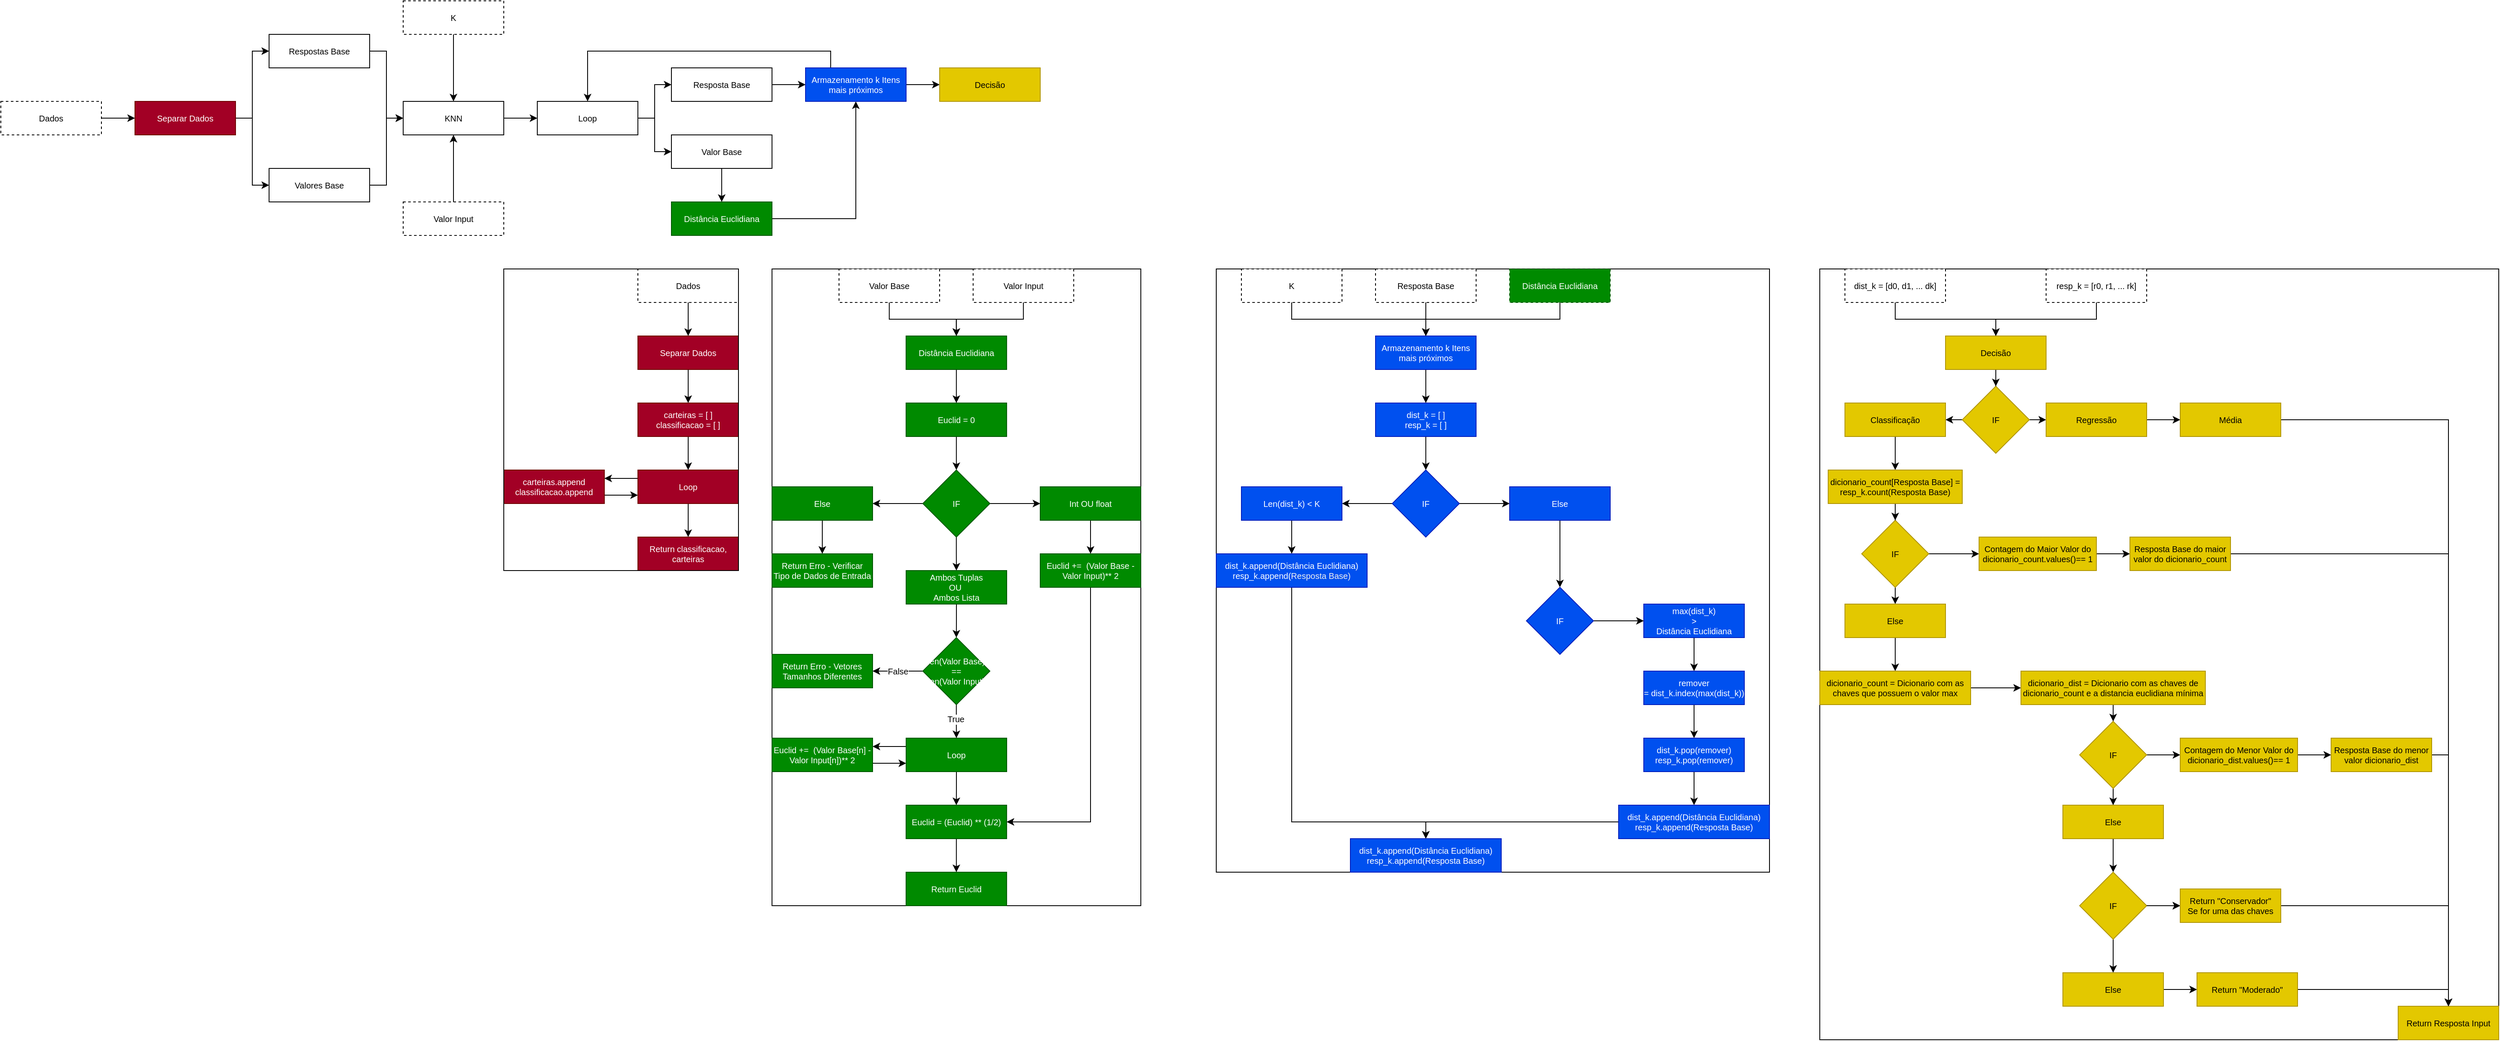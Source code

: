 <mxfile version="24.7.5">
  <diagram name="Page-1" id="i8BzlHpoZ2-foJX-aXdL">
    <mxGraphModel dx="2620" dy="822" grid="1" gridSize="10" guides="1" tooltips="1" connect="1" arrows="1" fold="1" page="0" pageScale="1" pageWidth="827" pageHeight="1169" math="0" shadow="0">
      <root>
        <mxCell id="0" />
        <mxCell id="1" parent="0" />
        <mxCell id="7dAdhb96pA3UiYwEp0ua-16" style="edgeStyle=orthogonalEdgeStyle;rounded=0;orthogonalLoop=1;jettySize=auto;html=1;entryX=0;entryY=0.5;entryDx=0;entryDy=0;" edge="1" parent="1" source="elUNNI1WJ_pL8HAKIhFg-1" target="elUNNI1WJ_pL8HAKIhFg-79">
          <mxGeometry relative="1" as="geometry" />
        </mxCell>
        <mxCell id="elUNNI1WJ_pL8HAKIhFg-1" value="KNN" style="rounded=0;whiteSpace=wrap;html=1;fontSize=10;" parent="1" vertex="1">
          <mxGeometry x="-440" y="200" width="120" height="40" as="geometry" />
        </mxCell>
        <mxCell id="7dAdhb96pA3UiYwEp0ua-15" style="edgeStyle=orthogonalEdgeStyle;rounded=0;orthogonalLoop=1;jettySize=auto;html=1;entryX=0.5;entryY=1;entryDx=0;entryDy=0;" edge="1" parent="1" source="elUNNI1WJ_pL8HAKIhFg-3" target="elUNNI1WJ_pL8HAKIhFg-1">
          <mxGeometry relative="1" as="geometry" />
        </mxCell>
        <mxCell id="elUNNI1WJ_pL8HAKIhFg-3" value="Valor Input" style="rounded=0;whiteSpace=wrap;html=1;fontSize=10;dashed=1;" parent="1" vertex="1">
          <mxGeometry x="-440" y="320" width="120" height="40" as="geometry" />
        </mxCell>
        <mxCell id="elUNNI1WJ_pL8HAKIhFg-152" style="edgeStyle=orthogonalEdgeStyle;rounded=0;orthogonalLoop=1;jettySize=auto;html=1;entryX=0.5;entryY=1;entryDx=0;entryDy=0;fontSize=10;" parent="1" source="elUNNI1WJ_pL8HAKIhFg-4" target="elUNNI1WJ_pL8HAKIhFg-11" edge="1">
          <mxGeometry relative="1" as="geometry" />
        </mxCell>
        <mxCell id="elUNNI1WJ_pL8HAKIhFg-4" value="Distância Euclidiana" style="rounded=0;whiteSpace=wrap;html=1;fillColor=#008a00;fontColor=#ffffff;strokeColor=#005700;fontSize=10;" parent="1" vertex="1">
          <mxGeometry x="-120" y="320" width="120" height="40" as="geometry" />
        </mxCell>
        <mxCell id="7dAdhb96pA3UiYwEp0ua-10" style="edgeStyle=orthogonalEdgeStyle;rounded=0;orthogonalLoop=1;jettySize=auto;html=1;entryX=0.5;entryY=0;entryDx=0;entryDy=0;" edge="1" parent="1" source="elUNNI1WJ_pL8HAKIhFg-10" target="elUNNI1WJ_pL8HAKIhFg-1">
          <mxGeometry relative="1" as="geometry" />
        </mxCell>
        <mxCell id="elUNNI1WJ_pL8HAKIhFg-10" value="K" style="rounded=0;whiteSpace=wrap;html=1;fontSize=10;dashed=1;" parent="1" vertex="1">
          <mxGeometry x="-440" y="80" width="120" height="40" as="geometry" />
        </mxCell>
        <mxCell id="elUNNI1WJ_pL8HAKIhFg-143" style="edgeStyle=orthogonalEdgeStyle;rounded=0;orthogonalLoop=1;jettySize=auto;html=1;entryX=0.5;entryY=0;entryDx=0;entryDy=0;exitX=0.25;exitY=0;exitDx=0;exitDy=0;fontSize=10;" parent="1" source="elUNNI1WJ_pL8HAKIhFg-11" target="elUNNI1WJ_pL8HAKIhFg-79" edge="1">
          <mxGeometry relative="1" as="geometry" />
        </mxCell>
        <mxCell id="vsp-eANniYka6KoPgSfS-57" style="edgeStyle=orthogonalEdgeStyle;rounded=0;orthogonalLoop=1;jettySize=auto;html=1;entryX=0;entryY=0.5;entryDx=0;entryDy=0;" parent="1" source="elUNNI1WJ_pL8HAKIhFg-11" target="vsp-eANniYka6KoPgSfS-58" edge="1">
          <mxGeometry relative="1" as="geometry">
            <mxPoint x="200" y="180" as="targetPoint" />
          </mxGeometry>
        </mxCell>
        <mxCell id="elUNNI1WJ_pL8HAKIhFg-11" value="Armazenamento k Itens mais próximos" style="rounded=0;whiteSpace=wrap;html=1;fillColor=#0050ef;fontColor=#ffffff;strokeColor=#001DBC;fontSize=10;" parent="1" vertex="1">
          <mxGeometry x="40" y="160" width="120" height="40" as="geometry" />
        </mxCell>
        <mxCell id="elUNNI1WJ_pL8HAKIhFg-148" style="edgeStyle=orthogonalEdgeStyle;rounded=0;orthogonalLoop=1;jettySize=auto;html=1;entryX=0;entryY=0.5;entryDx=0;entryDy=0;fontSize=10;" parent="1" source="elUNNI1WJ_pL8HAKIhFg-73" target="elUNNI1WJ_pL8HAKIhFg-11" edge="1">
          <mxGeometry relative="1" as="geometry" />
        </mxCell>
        <mxCell id="elUNNI1WJ_pL8HAKIhFg-73" value="Resposta Base" style="rounded=0;whiteSpace=wrap;html=1;fontSize=10;" parent="1" vertex="1">
          <mxGeometry x="-120" y="160" width="120" height="40" as="geometry" />
        </mxCell>
        <mxCell id="elUNNI1WJ_pL8HAKIhFg-147" style="edgeStyle=orthogonalEdgeStyle;rounded=0;orthogonalLoop=1;jettySize=auto;html=1;entryX=0;entryY=0.5;entryDx=0;entryDy=0;fontSize=10;" parent="1" source="elUNNI1WJ_pL8HAKIhFg-79" target="elUNNI1WJ_pL8HAKIhFg-73" edge="1">
          <mxGeometry relative="1" as="geometry" />
        </mxCell>
        <mxCell id="elUNNI1WJ_pL8HAKIhFg-156" style="edgeStyle=orthogonalEdgeStyle;rounded=0;orthogonalLoop=1;jettySize=auto;html=1;entryX=0;entryY=0.5;entryDx=0;entryDy=0;fontSize=10;" parent="1" source="elUNNI1WJ_pL8HAKIhFg-79" target="elUNNI1WJ_pL8HAKIhFg-149" edge="1">
          <mxGeometry relative="1" as="geometry" />
        </mxCell>
        <mxCell id="elUNNI1WJ_pL8HAKIhFg-79" value="Loop" style="rounded=0;whiteSpace=wrap;html=1;fontSize=10;" parent="1" vertex="1">
          <mxGeometry x="-280" y="200" width="120" height="40" as="geometry" />
        </mxCell>
        <mxCell id="elUNNI1WJ_pL8HAKIhFg-137" value="" style="group;fontSize=10;dashed=1;" parent="1" vertex="1" connectable="0">
          <mxGeometry y="400" width="440" height="760" as="geometry" />
        </mxCell>
        <mxCell id="elUNNI1WJ_pL8HAKIhFg-113" value="" style="rounded=0;whiteSpace=wrap;html=1;fillColor=none;fontSize=10;" parent="elUNNI1WJ_pL8HAKIhFg-137" vertex="1">
          <mxGeometry width="440" height="760" as="geometry" />
        </mxCell>
        <mxCell id="elUNNI1WJ_pL8HAKIhFg-94" style="edgeStyle=orthogonalEdgeStyle;rounded=0;orthogonalLoop=1;jettySize=auto;html=1;entryX=0.5;entryY=0;entryDx=0;entryDy=0;fontSize=10;" parent="elUNNI1WJ_pL8HAKIhFg-137" source="elUNNI1WJ_pL8HAKIhFg-87" target="elUNNI1WJ_pL8HAKIhFg-43" edge="1">
          <mxGeometry relative="1" as="geometry" />
        </mxCell>
        <mxCell id="elUNNI1WJ_pL8HAKIhFg-87" value="Euclid = 0" style="rounded=0;whiteSpace=wrap;html=1;fillColor=#008a00;fontColor=#ffffff;strokeColor=#005700;fontSize=10;container=0;" parent="elUNNI1WJ_pL8HAKIhFg-137" vertex="1">
          <mxGeometry x="159.94" y="160" width="120" height="40" as="geometry" />
        </mxCell>
        <mxCell id="elUNNI1WJ_pL8HAKIhFg-88" style="edgeStyle=orthogonalEdgeStyle;rounded=0;orthogonalLoop=1;jettySize=auto;html=1;entryX=0.5;entryY=0;entryDx=0;entryDy=0;fontSize=10;" parent="elUNNI1WJ_pL8HAKIhFg-137" source="elUNNI1WJ_pL8HAKIhFg-26" target="elUNNI1WJ_pL8HAKIhFg-87" edge="1">
          <mxGeometry relative="1" as="geometry" />
        </mxCell>
        <mxCell id="elUNNI1WJ_pL8HAKIhFg-26" value="Distância Euclidiana" style="rounded=0;whiteSpace=wrap;html=1;fillColor=#008a00;fontColor=#ffffff;strokeColor=#005700;container=0;fontSize=10;" parent="elUNNI1WJ_pL8HAKIhFg-137" vertex="1">
          <mxGeometry x="159.94" y="80" width="120" height="40" as="geometry" />
        </mxCell>
        <mxCell id="elUNNI1WJ_pL8HAKIhFg-91" style="edgeStyle=orthogonalEdgeStyle;rounded=0;orthogonalLoop=1;jettySize=auto;html=1;entryX=0.5;entryY=0;entryDx=0;entryDy=0;fontSize=10;" parent="elUNNI1WJ_pL8HAKIhFg-137" source="elUNNI1WJ_pL8HAKIhFg-28" target="elUNNI1WJ_pL8HAKIhFg-26" edge="1">
          <mxGeometry relative="1" as="geometry" />
        </mxCell>
        <mxCell id="elUNNI1WJ_pL8HAKIhFg-28" value="Valor Base" style="rounded=0;whiteSpace=wrap;html=1;container=0;fontSize=10;dashed=1;" parent="elUNNI1WJ_pL8HAKIhFg-137" vertex="1">
          <mxGeometry x="79.94" width="120" height="40" as="geometry" />
        </mxCell>
        <mxCell id="elUNNI1WJ_pL8HAKIhFg-92" style="edgeStyle=orthogonalEdgeStyle;rounded=0;orthogonalLoop=1;jettySize=auto;html=1;entryX=0.5;entryY=0;entryDx=0;entryDy=0;fontSize=10;" parent="elUNNI1WJ_pL8HAKIhFg-137" source="elUNNI1WJ_pL8HAKIhFg-30" target="elUNNI1WJ_pL8HAKIhFg-26" edge="1">
          <mxGeometry relative="1" as="geometry" />
        </mxCell>
        <mxCell id="elUNNI1WJ_pL8HAKIhFg-30" value="Valor Input" style="rounded=0;whiteSpace=wrap;html=1;container=0;fontSize=10;dashed=1;" parent="elUNNI1WJ_pL8HAKIhFg-137" vertex="1">
          <mxGeometry x="239.94" width="120" height="40" as="geometry" />
        </mxCell>
        <mxCell id="elUNNI1WJ_pL8HAKIhFg-105" style="edgeStyle=orthogonalEdgeStyle;rounded=0;orthogonalLoop=1;jettySize=auto;html=1;entryX=1;entryY=0.25;entryDx=0;entryDy=0;exitX=0;exitY=0.25;exitDx=0;exitDy=0;fontSize=10;" parent="elUNNI1WJ_pL8HAKIhFg-137" source="elUNNI1WJ_pL8HAKIhFg-33" target="elUNNI1WJ_pL8HAKIhFg-35" edge="1">
          <mxGeometry relative="1" as="geometry" />
        </mxCell>
        <mxCell id="elUNNI1WJ_pL8HAKIhFg-111" style="edgeStyle=orthogonalEdgeStyle;rounded=0;orthogonalLoop=1;jettySize=auto;html=1;fontSize=10;" parent="elUNNI1WJ_pL8HAKIhFg-137" source="elUNNI1WJ_pL8HAKIhFg-33" target="elUNNI1WJ_pL8HAKIhFg-37" edge="1">
          <mxGeometry relative="1" as="geometry" />
        </mxCell>
        <mxCell id="elUNNI1WJ_pL8HAKIhFg-33" value="Loop" style="rounded=0;whiteSpace=wrap;html=1;fillColor=#008a00;fontColor=#ffffff;strokeColor=#005700;container=0;fontSize=10;" parent="elUNNI1WJ_pL8HAKIhFg-137" vertex="1">
          <mxGeometry x="160" y="560" width="120" height="40" as="geometry" />
        </mxCell>
        <mxCell id="elUNNI1WJ_pL8HAKIhFg-106" style="edgeStyle=orthogonalEdgeStyle;rounded=0;orthogonalLoop=1;jettySize=auto;html=1;entryX=0;entryY=0.75;entryDx=0;entryDy=0;exitX=1;exitY=0.75;exitDx=0;exitDy=0;fontSize=10;" parent="elUNNI1WJ_pL8HAKIhFg-137" source="elUNNI1WJ_pL8HAKIhFg-35" target="elUNNI1WJ_pL8HAKIhFg-33" edge="1">
          <mxGeometry relative="1" as="geometry" />
        </mxCell>
        <mxCell id="elUNNI1WJ_pL8HAKIhFg-35" value="Euclid +=&amp;nbsp; (Valor Base[n] - Valor Input[n])** 2" style="rounded=0;whiteSpace=wrap;html=1;fillColor=#008a00;fontColor=#ffffff;strokeColor=#005700;fontSize=10;container=0;" parent="elUNNI1WJ_pL8HAKIhFg-137" vertex="1">
          <mxGeometry y="560" width="120" height="40" as="geometry" />
        </mxCell>
        <mxCell id="elUNNI1WJ_pL8HAKIhFg-112" style="edgeStyle=orthogonalEdgeStyle;rounded=0;orthogonalLoop=1;jettySize=auto;html=1;entryX=0.5;entryY=0;entryDx=0;entryDy=0;fontSize=10;" parent="elUNNI1WJ_pL8HAKIhFg-137" source="elUNNI1WJ_pL8HAKIhFg-37" target="elUNNI1WJ_pL8HAKIhFg-38" edge="1">
          <mxGeometry relative="1" as="geometry" />
        </mxCell>
        <mxCell id="elUNNI1WJ_pL8HAKIhFg-37" value="Euclid = (Euclid) ** (1/2)" style="rounded=0;whiteSpace=wrap;html=1;fillColor=#008a00;fontColor=#ffffff;strokeColor=#005700;fontSize=10;container=0;" parent="elUNNI1WJ_pL8HAKIhFg-137" vertex="1">
          <mxGeometry x="159.94" y="640" width="120" height="40" as="geometry" />
        </mxCell>
        <mxCell id="elUNNI1WJ_pL8HAKIhFg-38" value="Return Euclid" style="rounded=0;whiteSpace=wrap;html=1;fillColor=#008a00;fontColor=#ffffff;strokeColor=#005700;fontSize=10;container=0;" parent="elUNNI1WJ_pL8HAKIhFg-137" vertex="1">
          <mxGeometry x="159.94" y="720" width="120" height="40" as="geometry" />
        </mxCell>
        <mxCell id="elUNNI1WJ_pL8HAKIhFg-98" style="edgeStyle=orthogonalEdgeStyle;rounded=0;orthogonalLoop=1;jettySize=auto;html=1;entryX=0.5;entryY=0;entryDx=0;entryDy=0;fontSize=10;" parent="elUNNI1WJ_pL8HAKIhFg-137" source="elUNNI1WJ_pL8HAKIhFg-43" target="elUNNI1WJ_pL8HAKIhFg-45" edge="1">
          <mxGeometry relative="1" as="geometry" />
        </mxCell>
        <mxCell id="elUNNI1WJ_pL8HAKIhFg-135" style="edgeStyle=orthogonalEdgeStyle;rounded=0;orthogonalLoop=1;jettySize=auto;html=1;entryX=1;entryY=0.5;entryDx=0;entryDy=0;fontSize=10;" parent="elUNNI1WJ_pL8HAKIhFg-137" source="elUNNI1WJ_pL8HAKIhFg-43" target="elUNNI1WJ_pL8HAKIhFg-132" edge="1">
          <mxGeometry relative="1" as="geometry" />
        </mxCell>
        <mxCell id="elUNNI1WJ_pL8HAKIhFg-136" style="edgeStyle=orthogonalEdgeStyle;rounded=0;orthogonalLoop=1;jettySize=auto;html=1;entryX=0;entryY=0.5;entryDx=0;entryDy=0;fontSize=10;" parent="elUNNI1WJ_pL8HAKIhFg-137" source="elUNNI1WJ_pL8HAKIhFg-43" target="elUNNI1WJ_pL8HAKIhFg-54" edge="1">
          <mxGeometry relative="1" as="geometry" />
        </mxCell>
        <mxCell id="elUNNI1WJ_pL8HAKIhFg-43" value="IF" style="rhombus;whiteSpace=wrap;html=1;fillColor=#008a00;fontColor=#ffffff;strokeColor=#005700;container=0;fontSize=10;" parent="elUNNI1WJ_pL8HAKIhFg-137" vertex="1">
          <mxGeometry x="179.94" y="240" width="80" height="80" as="geometry" />
        </mxCell>
        <mxCell id="elUNNI1WJ_pL8HAKIhFg-107" style="edgeStyle=orthogonalEdgeStyle;rounded=0;orthogonalLoop=1;jettySize=auto;html=1;entryX=0.5;entryY=0;entryDx=0;entryDy=0;fontSize=10;" parent="elUNNI1WJ_pL8HAKIhFg-137" source="elUNNI1WJ_pL8HAKIhFg-45" target="elUNNI1WJ_pL8HAKIhFg-52" edge="1">
          <mxGeometry relative="1" as="geometry" />
        </mxCell>
        <mxCell id="elUNNI1WJ_pL8HAKIhFg-45" value="Ambos Tuplas&lt;div style=&quot;font-size: 10px;&quot;&gt;OU&amp;nbsp;&lt;/div&gt;&lt;div style=&quot;font-size: 10px;&quot;&gt;Ambos Lista&lt;/div&gt;" style="rounded=0;whiteSpace=wrap;html=1;fillColor=#008a00;fontColor=#ffffff;strokeColor=#005700;fontSize=10;container=0;" parent="elUNNI1WJ_pL8HAKIhFg-137" vertex="1">
          <mxGeometry x="160" y="360" width="120" height="40" as="geometry" />
        </mxCell>
        <mxCell id="elUNNI1WJ_pL8HAKIhFg-51" value="Return Erro - Vetores Tamanhos Diferentes" style="rounded=0;whiteSpace=wrap;html=1;fillColor=#008a00;fontColor=#ffffff;strokeColor=#005700;fontSize=10;container=0;" parent="elUNNI1WJ_pL8HAKIhFg-137" vertex="1">
          <mxGeometry y="460" width="120" height="40" as="geometry" />
        </mxCell>
        <mxCell id="elUNNI1WJ_pL8HAKIhFg-103" style="edgeStyle=orthogonalEdgeStyle;rounded=0;orthogonalLoop=1;jettySize=auto;html=1;entryX=1;entryY=0.5;entryDx=0;entryDy=0;fontSize=10;" parent="elUNNI1WJ_pL8HAKIhFg-137" source="elUNNI1WJ_pL8HAKIhFg-52" target="elUNNI1WJ_pL8HAKIhFg-51" edge="1">
          <mxGeometry relative="1" as="geometry" />
        </mxCell>
        <mxCell id="elUNNI1WJ_pL8HAKIhFg-104" value="False" style="edgeLabel;html=1;align=center;verticalAlign=middle;resizable=0;points=[];fontSize=10;" parent="elUNNI1WJ_pL8HAKIhFg-103" vertex="1" connectable="0">
          <mxGeometry x="-0.207" y="2" relative="1" as="geometry">
            <mxPoint x="-6" y="-2" as="offset" />
          </mxGeometry>
        </mxCell>
        <mxCell id="elUNNI1WJ_pL8HAKIhFg-108" style="edgeStyle=orthogonalEdgeStyle;rounded=0;orthogonalLoop=1;jettySize=auto;html=1;entryX=0.5;entryY=0;entryDx=0;entryDy=0;fontSize=10;" parent="elUNNI1WJ_pL8HAKIhFg-137" source="elUNNI1WJ_pL8HAKIhFg-52" target="elUNNI1WJ_pL8HAKIhFg-33" edge="1">
          <mxGeometry relative="1" as="geometry" />
        </mxCell>
        <mxCell id="elUNNI1WJ_pL8HAKIhFg-109" value="True" style="edgeLabel;html=1;align=center;verticalAlign=middle;resizable=0;points=[];fontSize=10;" parent="elUNNI1WJ_pL8HAKIhFg-108" vertex="1" connectable="0">
          <mxGeometry x="-0.159" y="-1" relative="1" as="geometry">
            <mxPoint as="offset" />
          </mxGeometry>
        </mxCell>
        <mxCell id="elUNNI1WJ_pL8HAKIhFg-52" value="&lt;span style=&quot;color: rgb(255, 255, 255); font-size: 10px;&quot;&gt;len(Valor Base)&lt;/span&gt;&lt;div style=&quot;font-size: 10px;&quot;&gt;&lt;span style=&quot;color: rgb(255, 255, 255); font-size: 10px;&quot;&gt;&amp;nbsp;==&amp;nbsp;&lt;/span&gt;&lt;/div&gt;&lt;div style=&quot;font-size: 10px;&quot;&gt;&lt;span style=&quot;color: rgb(255, 255, 255); font-size: 10px;&quot;&gt;len(Valor Input)&lt;/span&gt;&lt;/div&gt;" style="rhombus;whiteSpace=wrap;html=1;fillColor=#008a00;fontColor=#ffffff;strokeColor=#005700;container=0;fontSize=10;" parent="elUNNI1WJ_pL8HAKIhFg-137" vertex="1">
          <mxGeometry x="179.94" y="440" width="80" height="80" as="geometry" />
        </mxCell>
        <mxCell id="elUNNI1WJ_pL8HAKIhFg-100" style="edgeStyle=orthogonalEdgeStyle;rounded=0;orthogonalLoop=1;jettySize=auto;html=1;entryX=0.5;entryY=0;entryDx=0;entryDy=0;fontSize=10;" parent="elUNNI1WJ_pL8HAKIhFg-137" source="elUNNI1WJ_pL8HAKIhFg-54" target="elUNNI1WJ_pL8HAKIhFg-56" edge="1">
          <mxGeometry relative="1" as="geometry" />
        </mxCell>
        <mxCell id="elUNNI1WJ_pL8HAKIhFg-54" value="Int OU float" style="rounded=0;whiteSpace=wrap;html=1;fillColor=#008a00;fontColor=#ffffff;strokeColor=#005700;fontSize=10;container=0;" parent="elUNNI1WJ_pL8HAKIhFg-137" vertex="1">
          <mxGeometry x="320" y="260" width="120" height="40" as="geometry" />
        </mxCell>
        <mxCell id="elUNNI1WJ_pL8HAKIhFg-110" style="edgeStyle=orthogonalEdgeStyle;rounded=0;orthogonalLoop=1;jettySize=auto;html=1;entryX=1;entryY=0.5;entryDx=0;entryDy=0;exitX=0.5;exitY=1;exitDx=0;exitDy=0;fontSize=10;" parent="elUNNI1WJ_pL8HAKIhFg-137" source="elUNNI1WJ_pL8HAKIhFg-56" target="elUNNI1WJ_pL8HAKIhFg-37" edge="1">
          <mxGeometry relative="1" as="geometry" />
        </mxCell>
        <mxCell id="elUNNI1WJ_pL8HAKIhFg-56" value="Euclid +=&amp;nbsp; (Valor Base - Valor Input)** 2" style="rounded=0;whiteSpace=wrap;html=1;fillColor=#008a00;fontColor=#ffffff;strokeColor=#005700;fontSize=10;container=0;" parent="elUNNI1WJ_pL8HAKIhFg-137" vertex="1">
          <mxGeometry x="320" y="340" width="120" height="40" as="geometry" />
        </mxCell>
        <mxCell id="elUNNI1WJ_pL8HAKIhFg-65" value="Return Erro - Verificar Tipo de Dados de Entrada" style="rounded=0;whiteSpace=wrap;html=1;fillColor=#008a00;fontColor=#ffffff;strokeColor=#005700;fontSize=10;container=0;" parent="elUNNI1WJ_pL8HAKIhFg-137" vertex="1">
          <mxGeometry y="340" width="120" height="40" as="geometry" />
        </mxCell>
        <mxCell id="elUNNI1WJ_pL8HAKIhFg-133" style="edgeStyle=orthogonalEdgeStyle;rounded=0;orthogonalLoop=1;jettySize=auto;html=1;entryX=0.5;entryY=0;entryDx=0;entryDy=0;fontSize=10;" parent="elUNNI1WJ_pL8HAKIhFg-137" source="elUNNI1WJ_pL8HAKIhFg-132" target="elUNNI1WJ_pL8HAKIhFg-65" edge="1">
          <mxGeometry relative="1" as="geometry" />
        </mxCell>
        <mxCell id="elUNNI1WJ_pL8HAKIhFg-132" value="Else" style="rounded=0;whiteSpace=wrap;html=1;fillColor=#008a00;fontColor=#ffffff;strokeColor=#005700;fontSize=10;container=0;" parent="elUNNI1WJ_pL8HAKIhFg-137" vertex="1">
          <mxGeometry y="260" width="120" height="40" as="geometry" />
        </mxCell>
        <mxCell id="elUNNI1WJ_pL8HAKIhFg-155" style="edgeStyle=orthogonalEdgeStyle;rounded=0;orthogonalLoop=1;jettySize=auto;html=1;entryX=0.5;entryY=0;entryDx=0;entryDy=0;fontSize=10;" parent="1" source="elUNNI1WJ_pL8HAKIhFg-149" target="elUNNI1WJ_pL8HAKIhFg-4" edge="1">
          <mxGeometry relative="1" as="geometry" />
        </mxCell>
        <mxCell id="elUNNI1WJ_pL8HAKIhFg-149" value="Valor Base" style="rounded=0;whiteSpace=wrap;html=1;fontSize=10;" parent="1" vertex="1">
          <mxGeometry x="-120" y="240" width="120" height="40" as="geometry" />
        </mxCell>
        <mxCell id="tCzeY-iSpU5RaPqd4LYW-34" value="" style="group" parent="1" vertex="1" connectable="0">
          <mxGeometry x="-320" y="400" width="280" height="360" as="geometry" />
        </mxCell>
        <mxCell id="tCzeY-iSpU5RaPqd4LYW-25" style="edgeStyle=orthogonalEdgeStyle;rounded=0;orthogonalLoop=1;jettySize=auto;html=1;entryX=0.5;entryY=0;entryDx=0;entryDy=0;exitX=0.5;exitY=1;exitDx=0;exitDy=0;" parent="tCzeY-iSpU5RaPqd4LYW-34" source="tCzeY-iSpU5RaPqd4LYW-20" target="tCzeY-iSpU5RaPqd4LYW-24" edge="1">
          <mxGeometry relative="1" as="geometry" />
        </mxCell>
        <mxCell id="tCzeY-iSpU5RaPqd4LYW-20" value="Separar Dados" style="rounded=0;whiteSpace=wrap;html=1;fontSize=10;fillColor=#a20025;fontColor=#ffffff;strokeColor=#6F0000;" parent="tCzeY-iSpU5RaPqd4LYW-34" vertex="1">
          <mxGeometry x="160" y="80" width="120" height="40" as="geometry" />
        </mxCell>
        <mxCell id="tCzeY-iSpU5RaPqd4LYW-22" style="edgeStyle=orthogonalEdgeStyle;rounded=0;orthogonalLoop=1;jettySize=auto;html=1;entryX=0.5;entryY=0;entryDx=0;entryDy=0;exitX=0.5;exitY=1;exitDx=0;exitDy=0;" parent="tCzeY-iSpU5RaPqd4LYW-34" source="tCzeY-iSpU5RaPqd4LYW-21" target="tCzeY-iSpU5RaPqd4LYW-20" edge="1">
          <mxGeometry relative="1" as="geometry" />
        </mxCell>
        <mxCell id="tCzeY-iSpU5RaPqd4LYW-21" value="Dados" style="rounded=0;whiteSpace=wrap;html=1;fontSize=10;dashed=1;" parent="tCzeY-iSpU5RaPqd4LYW-34" vertex="1">
          <mxGeometry x="160" width="120" height="40" as="geometry" />
        </mxCell>
        <mxCell id="tCzeY-iSpU5RaPqd4LYW-29" style="edgeStyle=orthogonalEdgeStyle;rounded=0;orthogonalLoop=1;jettySize=auto;html=1;entryX=0.5;entryY=0;entryDx=0;entryDy=0;exitX=0.5;exitY=1;exitDx=0;exitDy=0;" parent="tCzeY-iSpU5RaPqd4LYW-34" source="tCzeY-iSpU5RaPqd4LYW-24" target="tCzeY-iSpU5RaPqd4LYW-26" edge="1">
          <mxGeometry relative="1" as="geometry" />
        </mxCell>
        <mxCell id="tCzeY-iSpU5RaPqd4LYW-24" value="carteiras = [ ]&lt;div&gt;classificacao = [ ]&lt;/div&gt;" style="rounded=0;whiteSpace=wrap;html=1;fontSize=10;fillColor=#a20025;fontColor=#ffffff;strokeColor=#6F0000;" parent="tCzeY-iSpU5RaPqd4LYW-34" vertex="1">
          <mxGeometry x="160" y="160" width="120" height="40" as="geometry" />
        </mxCell>
        <mxCell id="tCzeY-iSpU5RaPqd4LYW-28" style="edgeStyle=orthogonalEdgeStyle;rounded=0;orthogonalLoop=1;jettySize=auto;html=1;entryX=1;entryY=0.25;entryDx=0;entryDy=0;exitX=0;exitY=0.25;exitDx=0;exitDy=0;" parent="tCzeY-iSpU5RaPqd4LYW-34" source="tCzeY-iSpU5RaPqd4LYW-26" target="tCzeY-iSpU5RaPqd4LYW-27" edge="1">
          <mxGeometry relative="1" as="geometry" />
        </mxCell>
        <mxCell id="tCzeY-iSpU5RaPqd4LYW-31" style="edgeStyle=orthogonalEdgeStyle;rounded=0;orthogonalLoop=1;jettySize=auto;html=1;entryX=0.5;entryY=0;entryDx=0;entryDy=0;exitX=0.5;exitY=1;exitDx=0;exitDy=0;" parent="tCzeY-iSpU5RaPqd4LYW-34" source="tCzeY-iSpU5RaPqd4LYW-26" target="tCzeY-iSpU5RaPqd4LYW-32" edge="1">
          <mxGeometry relative="1" as="geometry">
            <mxPoint x="220" y="320" as="targetPoint" />
          </mxGeometry>
        </mxCell>
        <mxCell id="tCzeY-iSpU5RaPqd4LYW-26" value="Loop" style="rounded=0;whiteSpace=wrap;html=1;fontSize=10;fillColor=#a20025;fontColor=#ffffff;strokeColor=#6F0000;" parent="tCzeY-iSpU5RaPqd4LYW-34" vertex="1">
          <mxGeometry x="160" y="240" width="120" height="40" as="geometry" />
        </mxCell>
        <mxCell id="tCzeY-iSpU5RaPqd4LYW-30" style="edgeStyle=orthogonalEdgeStyle;rounded=0;orthogonalLoop=1;jettySize=auto;html=1;entryX=0;entryY=0.75;entryDx=0;entryDy=0;exitX=1;exitY=0.75;exitDx=0;exitDy=0;" parent="tCzeY-iSpU5RaPqd4LYW-34" source="tCzeY-iSpU5RaPqd4LYW-27" target="tCzeY-iSpU5RaPqd4LYW-26" edge="1">
          <mxGeometry relative="1" as="geometry" />
        </mxCell>
        <mxCell id="tCzeY-iSpU5RaPqd4LYW-27" value="carteiras.append&lt;div&gt;classificacao.append&lt;/div&gt;" style="rounded=0;whiteSpace=wrap;html=1;fontSize=10;fillColor=#a20025;fontColor=#ffffff;strokeColor=#6F0000;" parent="tCzeY-iSpU5RaPqd4LYW-34" vertex="1">
          <mxGeometry y="240" width="120" height="40" as="geometry" />
        </mxCell>
        <mxCell id="tCzeY-iSpU5RaPqd4LYW-32" value="Return classificacao, carteiras" style="rounded=0;whiteSpace=wrap;html=1;fontSize=10;fillColor=#a20025;fontColor=#ffffff;strokeColor=#6F0000;" parent="tCzeY-iSpU5RaPqd4LYW-34" vertex="1">
          <mxGeometry x="160" y="320" width="120" height="40" as="geometry" />
        </mxCell>
        <mxCell id="tCzeY-iSpU5RaPqd4LYW-33" value="" style="rounded=0;whiteSpace=wrap;html=1;fillColor=none;" parent="tCzeY-iSpU5RaPqd4LYW-34" vertex="1">
          <mxGeometry width="280" height="360" as="geometry" />
        </mxCell>
        <mxCell id="vsp-eANniYka6KoPgSfS-58" value="Decisão" style="rounded=0;whiteSpace=wrap;html=1;fillColor=#e3c800;fontColor=#000000;strokeColor=#B09500;fontSize=10;" parent="1" vertex="1">
          <mxGeometry x="200" y="160" width="120" height="40" as="geometry" />
        </mxCell>
        <mxCell id="t7N191M4CU5eGEG5e4i2-1" value="" style="group" parent="1" vertex="1" connectable="0">
          <mxGeometry x="1250" y="400" width="810" height="920" as="geometry" />
        </mxCell>
        <mxCell id="vsp-eANniYka6KoPgSfS-95" value="" style="rounded=0;whiteSpace=wrap;html=1;fillColor=none;" parent="t7N191M4CU5eGEG5e4i2-1" vertex="1">
          <mxGeometry width="810" height="920" as="geometry" />
        </mxCell>
        <mxCell id="elUNNI1WJ_pL8HAKIhFg-127" style="edgeStyle=orthogonalEdgeStyle;rounded=0;orthogonalLoop=1;jettySize=auto;html=1;entryX=0;entryY=0.5;entryDx=0;entryDy=0;fontSize=10;exitX=1;exitY=0.5;exitDx=0;exitDy=0;" parent="t7N191M4CU5eGEG5e4i2-1" source="elUNNI1WJ_pL8HAKIhFg-7" target="elUNNI1WJ_pL8HAKIhFg-126" edge="1">
          <mxGeometry relative="1" as="geometry" />
        </mxCell>
        <mxCell id="elUNNI1WJ_pL8HAKIhFg-130" style="edgeStyle=orthogonalEdgeStyle;rounded=0;orthogonalLoop=1;jettySize=auto;html=1;entryX=1;entryY=0.5;entryDx=0;entryDy=0;fontSize=10;exitX=0;exitY=0.5;exitDx=0;exitDy=0;" parent="t7N191M4CU5eGEG5e4i2-1" source="elUNNI1WJ_pL8HAKIhFg-7" target="elUNNI1WJ_pL8HAKIhFg-128" edge="1">
          <mxGeometry relative="1" as="geometry" />
        </mxCell>
        <mxCell id="elUNNI1WJ_pL8HAKIhFg-7" value="IF" style="rhombus;whiteSpace=wrap;html=1;fontSize=10;fillColor=#e3c800;fontColor=#000000;strokeColor=#B09500;" parent="t7N191M4CU5eGEG5e4i2-1" vertex="1">
          <mxGeometry x="170" y="140" width="80" height="80" as="geometry" />
        </mxCell>
        <mxCell id="vsp-eANniYka6KoPgSfS-87" style="edgeStyle=orthogonalEdgeStyle;rounded=0;orthogonalLoop=1;jettySize=auto;html=1;entryX=0.5;entryY=0;entryDx=0;entryDy=0;exitX=1;exitY=0.5;exitDx=0;exitDy=0;" parent="t7N191M4CU5eGEG5e4i2-1" source="elUNNI1WJ_pL8HAKIhFg-9" target="elUNNI1WJ_pL8HAKIhFg-76" edge="1">
          <mxGeometry relative="1" as="geometry">
            <mxPoint x="560" y="180" as="sourcePoint" />
            <mxPoint x="780" y="340" as="targetPoint" />
            <Array as="points">
              <mxPoint x="750" y="180" />
            </Array>
          </mxGeometry>
        </mxCell>
        <mxCell id="elUNNI1WJ_pL8HAKIhFg-9" value="Média" style="rounded=0;whiteSpace=wrap;html=1;fontSize=10;fillColor=#e3c800;fontColor=#000000;strokeColor=#B09500;" parent="t7N191M4CU5eGEG5e4i2-1" vertex="1">
          <mxGeometry x="430" y="160" width="120" height="40" as="geometry" />
        </mxCell>
        <mxCell id="elUNNI1WJ_pL8HAKIhFg-76" value="Return&amp;nbsp;Resposta Input" style="rounded=0;whiteSpace=wrap;html=1;fontSize=10;fillColor=#e3c800;fontColor=#000000;strokeColor=#B09500;" parent="t7N191M4CU5eGEG5e4i2-1" vertex="1">
          <mxGeometry x="690" y="880" width="120" height="40" as="geometry" />
        </mxCell>
        <mxCell id="elUNNI1WJ_pL8HAKIhFg-129" style="edgeStyle=orthogonalEdgeStyle;rounded=0;orthogonalLoop=1;jettySize=auto;html=1;entryX=0;entryY=0.5;entryDx=0;entryDy=0;fontSize=10;" parent="t7N191M4CU5eGEG5e4i2-1" source="elUNNI1WJ_pL8HAKIhFg-126" target="elUNNI1WJ_pL8HAKIhFg-9" edge="1">
          <mxGeometry relative="1" as="geometry" />
        </mxCell>
        <mxCell id="elUNNI1WJ_pL8HAKIhFg-126" value="Regressão" style="rounded=0;whiteSpace=wrap;html=1;fontSize=10;fillColor=#e3c800;fontColor=#000000;strokeColor=#B09500;" parent="t7N191M4CU5eGEG5e4i2-1" vertex="1">
          <mxGeometry x="270" y="160" width="120" height="40" as="geometry" />
        </mxCell>
        <mxCell id="vsp-eANniYka6KoPgSfS-30" style="edgeStyle=orthogonalEdgeStyle;rounded=0;orthogonalLoop=1;jettySize=auto;html=1;entryX=0.5;entryY=0;entryDx=0;entryDy=0;exitX=0.5;exitY=1;exitDx=0;exitDy=0;" parent="t7N191M4CU5eGEG5e4i2-1" source="elUNNI1WJ_pL8HAKIhFg-128" target="vsp-eANniYka6KoPgSfS-32" edge="1">
          <mxGeometry relative="1" as="geometry">
            <mxPoint x="210" y="410" as="targetPoint" />
          </mxGeometry>
        </mxCell>
        <mxCell id="elUNNI1WJ_pL8HAKIhFg-128" value="Classificação" style="rounded=0;whiteSpace=wrap;html=1;fontSize=10;fillColor=#e3c800;fontColor=#000000;strokeColor=#B09500;" parent="t7N191M4CU5eGEG5e4i2-1" vertex="1">
          <mxGeometry x="30" y="160" width="120" height="40" as="geometry" />
        </mxCell>
        <mxCell id="vsp-eANniYka6KoPgSfS-8" style="edgeStyle=orthogonalEdgeStyle;rounded=0;orthogonalLoop=1;jettySize=auto;html=1;entryX=0;entryY=0.5;entryDx=0;entryDy=0;exitX=1;exitY=0.5;exitDx=0;exitDy=0;" parent="t7N191M4CU5eGEG5e4i2-1" source="vsp-eANniYka6KoPgSfS-2" target="vsp-eANniYka6KoPgSfS-7" edge="1">
          <mxGeometry relative="1" as="geometry" />
        </mxCell>
        <mxCell id="vsp-eANniYka6KoPgSfS-37" value="" style="edgeStyle=orthogonalEdgeStyle;rounded=0;orthogonalLoop=1;jettySize=auto;html=1;entryX=0.5;entryY=0;entryDx=0;entryDy=0;exitX=0.5;exitY=1;exitDx=0;exitDy=0;" parent="t7N191M4CU5eGEG5e4i2-1" source="vsp-eANniYka6KoPgSfS-2" target="vsp-eANniYka6KoPgSfS-38" edge="1">
          <mxGeometry relative="1" as="geometry">
            <mxPoint x="490" y="410" as="targetPoint" />
          </mxGeometry>
        </mxCell>
        <mxCell id="vsp-eANniYka6KoPgSfS-2" value="IF" style="rhombus;whiteSpace=wrap;html=1;fontSize=10;fillColor=#e3c800;fontColor=#000000;strokeColor=#B09500;" parent="t7N191M4CU5eGEG5e4i2-1" vertex="1">
          <mxGeometry x="50" y="300" width="80" height="80" as="geometry" />
        </mxCell>
        <mxCell id="vsp-eANniYka6KoPgSfS-11" style="edgeStyle=orthogonalEdgeStyle;rounded=0;orthogonalLoop=1;jettySize=auto;html=1;entryX=0;entryY=0.5;entryDx=0;entryDy=0;exitX=1;exitY=0.5;exitDx=0;exitDy=0;" parent="t7N191M4CU5eGEG5e4i2-1" source="vsp-eANniYka6KoPgSfS-7" target="vsp-eANniYka6KoPgSfS-12" edge="1">
          <mxGeometry relative="1" as="geometry">
            <mxPoint x="440" y="330.0" as="targetPoint" />
          </mxGeometry>
        </mxCell>
        <mxCell id="vsp-eANniYka6KoPgSfS-7" value="Contagem do Maior Valor do dicionario_count.values()== 1" style="rounded=0;whiteSpace=wrap;html=1;fontSize=10;fillColor=#e3c800;fontColor=#000000;strokeColor=#B09500;" parent="t7N191M4CU5eGEG5e4i2-1" vertex="1">
          <mxGeometry x="190" y="320" width="140" height="40" as="geometry" />
        </mxCell>
        <mxCell id="vsp-eANniYka6KoPgSfS-14" style="edgeStyle=orthogonalEdgeStyle;rounded=0;orthogonalLoop=1;jettySize=auto;html=1;entryX=0.5;entryY=0;entryDx=0;entryDy=0;" parent="t7N191M4CU5eGEG5e4i2-1" source="vsp-eANniYka6KoPgSfS-12" target="elUNNI1WJ_pL8HAKIhFg-76" edge="1">
          <mxGeometry relative="1" as="geometry" />
        </mxCell>
        <mxCell id="vsp-eANniYka6KoPgSfS-12" value="Resposta Base do maior valor do dicionario_count" style="rounded=0;whiteSpace=wrap;html=1;fontSize=10;fillColor=#e3c800;fontColor=#000000;strokeColor=#B09500;" parent="t7N191M4CU5eGEG5e4i2-1" vertex="1">
          <mxGeometry x="370" y="320" width="120" height="40" as="geometry" />
        </mxCell>
        <mxCell id="vsp-eANniYka6KoPgSfS-39" value="" style="edgeStyle=orthogonalEdgeStyle;rounded=0;orthogonalLoop=1;jettySize=auto;html=1;exitX=0.5;exitY=1;exitDx=0;exitDy=0;" parent="t7N191M4CU5eGEG5e4i2-1" source="vsp-eANniYka6KoPgSfS-32" target="vsp-eANniYka6KoPgSfS-2" edge="1">
          <mxGeometry relative="1" as="geometry" />
        </mxCell>
        <mxCell id="vsp-eANniYka6KoPgSfS-43" style="edgeStyle=orthogonalEdgeStyle;rounded=0;orthogonalLoop=1;jettySize=auto;html=1;entryX=0.5;entryY=0;entryDx=0;entryDy=0;exitX=0.5;exitY=1;exitDx=0;exitDy=0;" parent="t7N191M4CU5eGEG5e4i2-1" source="vsp-eANniYka6KoPgSfS-38" target="vsp-eANniYka6KoPgSfS-42" edge="1">
          <mxGeometry relative="1" as="geometry" />
        </mxCell>
        <mxCell id="vsp-eANniYka6KoPgSfS-38" value="Else" style="rounded=0;whiteSpace=wrap;html=1;fontSize=10;fillColor=#e3c800;fontColor=#000000;strokeColor=#B09500;" parent="t7N191M4CU5eGEG5e4i2-1" vertex="1">
          <mxGeometry x="30" y="400" width="120" height="40" as="geometry" />
        </mxCell>
        <mxCell id="vsp-eANniYka6KoPgSfS-32" value="dicionario_count[Resposta Base] = resp_k.count(Resposta Base)" style="rounded=0;whiteSpace=wrap;html=1;fontSize=10;fillColor=#e3c800;fontColor=#000000;strokeColor=#B09500;" parent="t7N191M4CU5eGEG5e4i2-1" vertex="1">
          <mxGeometry x="10" y="240" width="160" height="40" as="geometry" />
        </mxCell>
        <mxCell id="vsp-eANniYka6KoPgSfS-45" style="edgeStyle=orthogonalEdgeStyle;rounded=0;orthogonalLoop=1;jettySize=auto;html=1;entryX=0;entryY=0.5;entryDx=0;entryDy=0;" parent="t7N191M4CU5eGEG5e4i2-1" source="vsp-eANniYka6KoPgSfS-42" target="vsp-eANniYka6KoPgSfS-46" edge="1">
          <mxGeometry relative="1" as="geometry">
            <mxPoint x="750" y="470" as="targetPoint" />
          </mxGeometry>
        </mxCell>
        <mxCell id="vsp-eANniYka6KoPgSfS-42" value="dicionario_count = Dicionario com as chaves que possuem o valor max" style="rounded=0;whiteSpace=wrap;html=1;fontSize=10;fillColor=#e3c800;fontColor=#000000;strokeColor=#B09500;" parent="t7N191M4CU5eGEG5e4i2-1" vertex="1">
          <mxGeometry y="480" width="180" height="40" as="geometry" />
        </mxCell>
        <mxCell id="vsp-eANniYka6KoPgSfS-48" style="edgeStyle=orthogonalEdgeStyle;rounded=0;orthogonalLoop=1;jettySize=auto;html=1;entryX=0.5;entryY=0;entryDx=0;entryDy=0;" parent="t7N191M4CU5eGEG5e4i2-1" source="vsp-eANniYka6KoPgSfS-46" target="vsp-eANniYka6KoPgSfS-47" edge="1">
          <mxGeometry relative="1" as="geometry" />
        </mxCell>
        <mxCell id="vsp-eANniYka6KoPgSfS-46" value="dicionario_dist = Dicionario com as chaves de dicionario_count&amp;nbsp;e a distancia euclidiana mínima" style="rounded=0;whiteSpace=wrap;html=1;fontSize=10;fillColor=#e3c800;fontColor=#000000;strokeColor=#B09500;" parent="t7N191M4CU5eGEG5e4i2-1" vertex="1">
          <mxGeometry x="240" y="480" width="220" height="40" as="geometry" />
        </mxCell>
        <mxCell id="vsp-eANniYka6KoPgSfS-50" style="edgeStyle=orthogonalEdgeStyle;rounded=0;orthogonalLoop=1;jettySize=auto;html=1;entryX=0;entryY=0.5;entryDx=0;entryDy=0;" parent="t7N191M4CU5eGEG5e4i2-1" source="vsp-eANniYka6KoPgSfS-47" target="vsp-eANniYka6KoPgSfS-49" edge="1">
          <mxGeometry relative="1" as="geometry" />
        </mxCell>
        <mxCell id="vsp-eANniYka6KoPgSfS-62" style="edgeStyle=orthogonalEdgeStyle;rounded=0;orthogonalLoop=1;jettySize=auto;html=1;entryX=0.5;entryY=0;entryDx=0;entryDy=0;" parent="t7N191M4CU5eGEG5e4i2-1" source="vsp-eANniYka6KoPgSfS-47" target="vsp-eANniYka6KoPgSfS-63" edge="1">
          <mxGeometry relative="1" as="geometry">
            <mxPoint x="790.0" y="680" as="targetPoint" />
          </mxGeometry>
        </mxCell>
        <mxCell id="vsp-eANniYka6KoPgSfS-47" value="IF" style="rhombus;whiteSpace=wrap;html=1;fontSize=10;fillColor=#e3c800;fontColor=#000000;strokeColor=#B09500;" parent="t7N191M4CU5eGEG5e4i2-1" vertex="1">
          <mxGeometry x="310" y="540" width="80" height="80" as="geometry" />
        </mxCell>
        <mxCell id="vsp-eANniYka6KoPgSfS-52" style="edgeStyle=orthogonalEdgeStyle;rounded=0;orthogonalLoop=1;jettySize=auto;html=1;entryX=0;entryY=0.5;entryDx=0;entryDy=0;" parent="t7N191M4CU5eGEG5e4i2-1" source="vsp-eANniYka6KoPgSfS-49" target="vsp-eANniYka6KoPgSfS-51" edge="1">
          <mxGeometry relative="1" as="geometry" />
        </mxCell>
        <mxCell id="vsp-eANniYka6KoPgSfS-49" value="&lt;div&gt;Contagem do Menor Valor do dicionario_dist.values()== 1&lt;br&gt;&lt;/div&gt;" style="rounded=0;whiteSpace=wrap;html=1;fontSize=10;fillColor=#e3c800;fontColor=#000000;strokeColor=#B09500;" parent="t7N191M4CU5eGEG5e4i2-1" vertex="1">
          <mxGeometry x="430" y="560" width="140" height="40" as="geometry" />
        </mxCell>
        <mxCell id="vsp-eANniYka6KoPgSfS-92" style="edgeStyle=orthogonalEdgeStyle;rounded=0;orthogonalLoop=1;jettySize=auto;html=1;entryX=0.5;entryY=0;entryDx=0;entryDy=0;exitX=1;exitY=0.5;exitDx=0;exitDy=0;" parent="t7N191M4CU5eGEG5e4i2-1" source="vsp-eANniYka6KoPgSfS-51" target="elUNNI1WJ_pL8HAKIhFg-76" edge="1">
          <mxGeometry relative="1" as="geometry" />
        </mxCell>
        <mxCell id="vsp-eANniYka6KoPgSfS-51" value="Resposta Base do menor valor dicionario_dist" style="rounded=0;whiteSpace=wrap;html=1;fontSize=10;fillColor=#e3c800;fontColor=#000000;strokeColor=#B09500;" parent="t7N191M4CU5eGEG5e4i2-1" vertex="1">
          <mxGeometry x="610" y="560" width="120" height="40" as="geometry" />
        </mxCell>
        <mxCell id="vsp-eANniYka6KoPgSfS-66" style="edgeStyle=orthogonalEdgeStyle;rounded=0;orthogonalLoop=1;jettySize=auto;html=1;entryX=0.5;entryY=0;entryDx=0;entryDy=0;" parent="t7N191M4CU5eGEG5e4i2-1" source="vsp-eANniYka6KoPgSfS-63" target="vsp-eANniYka6KoPgSfS-65" edge="1">
          <mxGeometry relative="1" as="geometry" />
        </mxCell>
        <mxCell id="vsp-eANniYka6KoPgSfS-63" value="Else" style="rounded=0;whiteSpace=wrap;html=1;fontSize=10;fillColor=#e3c800;fontColor=#000000;strokeColor=#B09500;" parent="t7N191M4CU5eGEG5e4i2-1" vertex="1">
          <mxGeometry x="290" y="640" width="120" height="40" as="geometry" />
        </mxCell>
        <mxCell id="vsp-eANniYka6KoPgSfS-68" style="edgeStyle=orthogonalEdgeStyle;rounded=0;orthogonalLoop=1;jettySize=auto;html=1;entryX=0;entryY=0.5;entryDx=0;entryDy=0;" parent="t7N191M4CU5eGEG5e4i2-1" source="vsp-eANniYka6KoPgSfS-65" target="vsp-eANniYka6KoPgSfS-67" edge="1">
          <mxGeometry relative="1" as="geometry" />
        </mxCell>
        <mxCell id="vsp-eANniYka6KoPgSfS-84" style="edgeStyle=orthogonalEdgeStyle;rounded=0;orthogonalLoop=1;jettySize=auto;html=1;entryX=0.5;entryY=0;entryDx=0;entryDy=0;" parent="t7N191M4CU5eGEG5e4i2-1" source="vsp-eANniYka6KoPgSfS-65" target="vsp-eANniYka6KoPgSfS-83" edge="1">
          <mxGeometry relative="1" as="geometry" />
        </mxCell>
        <mxCell id="vsp-eANniYka6KoPgSfS-65" value="IF" style="rhombus;whiteSpace=wrap;html=1;fontSize=10;fillColor=#e3c800;fontColor=#000000;strokeColor=#B09500;" parent="t7N191M4CU5eGEG5e4i2-1" vertex="1">
          <mxGeometry x="310" y="720" width="80" height="80" as="geometry" />
        </mxCell>
        <mxCell id="vsp-eANniYka6KoPgSfS-94" style="edgeStyle=orthogonalEdgeStyle;rounded=0;orthogonalLoop=1;jettySize=auto;html=1;entryX=0.5;entryY=0;entryDx=0;entryDy=0;" parent="t7N191M4CU5eGEG5e4i2-1" source="vsp-eANniYka6KoPgSfS-70" target="elUNNI1WJ_pL8HAKIhFg-76" edge="1">
          <mxGeometry relative="1" as="geometry" />
        </mxCell>
        <mxCell id="vsp-eANniYka6KoPgSfS-70" value="&lt;div&gt;Return &quot;Moderado&quot;&lt;/div&gt;" style="rounded=0;whiteSpace=wrap;html=1;fontSize=10;fillColor=#e3c800;fontColor=#000000;strokeColor=#B09500;" parent="t7N191M4CU5eGEG5e4i2-1" vertex="1">
          <mxGeometry x="450" y="840" width="120" height="40" as="geometry" />
        </mxCell>
        <mxCell id="vsp-eANniYka6KoPgSfS-91" style="edgeStyle=orthogonalEdgeStyle;rounded=0;orthogonalLoop=1;jettySize=auto;html=1;entryX=0.5;entryY=0;entryDx=0;entryDy=0;" parent="t7N191M4CU5eGEG5e4i2-1" source="vsp-eANniYka6KoPgSfS-74" target="elUNNI1WJ_pL8HAKIhFg-7" edge="1">
          <mxGeometry relative="1" as="geometry" />
        </mxCell>
        <mxCell id="vsp-eANniYka6KoPgSfS-74" value="Decisão" style="rounded=0;whiteSpace=wrap;html=1;fillColor=#e3c800;fontColor=#000000;strokeColor=#B09500;fontSize=10;" parent="t7N191M4CU5eGEG5e4i2-1" vertex="1">
          <mxGeometry x="150" y="80" width="120" height="40" as="geometry" />
        </mxCell>
        <mxCell id="vsp-eANniYka6KoPgSfS-80" style="edgeStyle=orthogonalEdgeStyle;rounded=0;orthogonalLoop=1;jettySize=auto;html=1;entryX=0.5;entryY=0;entryDx=0;entryDy=0;" parent="t7N191M4CU5eGEG5e4i2-1" source="vsp-eANniYka6KoPgSfS-75" target="vsp-eANniYka6KoPgSfS-74" edge="1">
          <mxGeometry relative="1" as="geometry" />
        </mxCell>
        <mxCell id="vsp-eANniYka6KoPgSfS-75" value="resp_k = [r0, r1, ... rk]" style="rounded=0;whiteSpace=wrap;html=1;fontSize=10;dashed=1;" parent="t7N191M4CU5eGEG5e4i2-1" vertex="1">
          <mxGeometry x="270" width="120" height="40" as="geometry" />
        </mxCell>
        <mxCell id="vsp-eANniYka6KoPgSfS-79" style="edgeStyle=orthogonalEdgeStyle;rounded=0;orthogonalLoop=1;jettySize=auto;html=1;entryX=0.5;entryY=0;entryDx=0;entryDy=0;" parent="t7N191M4CU5eGEG5e4i2-1" source="vsp-eANniYka6KoPgSfS-76" target="vsp-eANniYka6KoPgSfS-74" edge="1">
          <mxGeometry relative="1" as="geometry" />
        </mxCell>
        <mxCell id="vsp-eANniYka6KoPgSfS-76" value="dist_k = [d0, d1, ... dk]" style="rounded=0;whiteSpace=wrap;html=1;fontSize=10;dashed=1;" parent="t7N191M4CU5eGEG5e4i2-1" vertex="1">
          <mxGeometry x="30" width="120" height="40" as="geometry" />
        </mxCell>
        <mxCell id="vsp-eANniYka6KoPgSfS-81" value="" style="edgeStyle=orthogonalEdgeStyle;rounded=0;orthogonalLoop=1;jettySize=auto;html=1;entryX=0;entryY=0.5;entryDx=0;entryDy=0;" parent="t7N191M4CU5eGEG5e4i2-1" source="vsp-eANniYka6KoPgSfS-65" target="vsp-eANniYka6KoPgSfS-67" edge="1">
          <mxGeometry relative="1" as="geometry">
            <mxPoint x="390" y="760" as="sourcePoint" />
            <mxPoint x="830" y="900" as="targetPoint" />
          </mxGeometry>
        </mxCell>
        <mxCell id="vsp-eANniYka6KoPgSfS-93" style="edgeStyle=orthogonalEdgeStyle;rounded=0;orthogonalLoop=1;jettySize=auto;html=1;entryX=0.5;entryY=0;entryDx=0;entryDy=0;" parent="t7N191M4CU5eGEG5e4i2-1" source="vsp-eANniYka6KoPgSfS-67" target="elUNNI1WJ_pL8HAKIhFg-76" edge="1">
          <mxGeometry relative="1" as="geometry" />
        </mxCell>
        <mxCell id="vsp-eANniYka6KoPgSfS-67" value="&lt;div&gt;Return &quot;Conservador&quot;&lt;br&gt;&lt;/div&gt;&lt;div&gt;Se for uma das chaves&lt;/div&gt;" style="rounded=0;whiteSpace=wrap;html=1;fontSize=10;fillColor=#e3c800;fontColor=#000000;strokeColor=#B09500;" parent="t7N191M4CU5eGEG5e4i2-1" vertex="1">
          <mxGeometry x="430" y="740" width="120" height="40" as="geometry" />
        </mxCell>
        <mxCell id="vsp-eANniYka6KoPgSfS-82" style="edgeStyle=orthogonalEdgeStyle;rounded=0;orthogonalLoop=1;jettySize=auto;html=1;exitX=0.5;exitY=1;exitDx=0;exitDy=0;" parent="t7N191M4CU5eGEG5e4i2-1" source="vsp-eANniYka6KoPgSfS-70" target="vsp-eANniYka6KoPgSfS-70" edge="1">
          <mxGeometry relative="1" as="geometry" />
        </mxCell>
        <mxCell id="vsp-eANniYka6KoPgSfS-85" style="edgeStyle=orthogonalEdgeStyle;rounded=0;orthogonalLoop=1;jettySize=auto;html=1;entryX=0;entryY=0.5;entryDx=0;entryDy=0;" parent="t7N191M4CU5eGEG5e4i2-1" source="vsp-eANniYka6KoPgSfS-83" target="vsp-eANniYka6KoPgSfS-70" edge="1">
          <mxGeometry relative="1" as="geometry" />
        </mxCell>
        <mxCell id="vsp-eANniYka6KoPgSfS-83" value="&lt;div&gt;Else&lt;/div&gt;" style="rounded=0;whiteSpace=wrap;html=1;fontSize=10;fillColor=#e3c800;fontColor=#000000;strokeColor=#B09500;" parent="t7N191M4CU5eGEG5e4i2-1" vertex="1">
          <mxGeometry x="290" y="840" width="120" height="40" as="geometry" />
        </mxCell>
        <mxCell id="7dAdhb96pA3UiYwEp0ua-6" style="edgeStyle=orthogonalEdgeStyle;rounded=0;orthogonalLoop=1;jettySize=auto;html=1;entryX=0;entryY=0.5;entryDx=0;entryDy=0;" edge="1" parent="1" source="7dAdhb96pA3UiYwEp0ua-1" target="7dAdhb96pA3UiYwEp0ua-4">
          <mxGeometry relative="1" as="geometry" />
        </mxCell>
        <mxCell id="7dAdhb96pA3UiYwEp0ua-7" style="edgeStyle=orthogonalEdgeStyle;rounded=0;orthogonalLoop=1;jettySize=auto;html=1;entryX=0;entryY=0.5;entryDx=0;entryDy=0;" edge="1" parent="1" source="7dAdhb96pA3UiYwEp0ua-1" target="7dAdhb96pA3UiYwEp0ua-5">
          <mxGeometry relative="1" as="geometry" />
        </mxCell>
        <mxCell id="7dAdhb96pA3UiYwEp0ua-1" value="Separar Dados" style="rounded=0;whiteSpace=wrap;html=1;fontSize=10;fillColor=#a20025;fontColor=#ffffff;strokeColor=#6F0000;" vertex="1" parent="1">
          <mxGeometry x="-760" y="200" width="120" height="40" as="geometry" />
        </mxCell>
        <mxCell id="7dAdhb96pA3UiYwEp0ua-3" style="edgeStyle=orthogonalEdgeStyle;rounded=0;orthogonalLoop=1;jettySize=auto;html=1;entryX=0;entryY=0.5;entryDx=0;entryDy=0;" edge="1" parent="1" source="7dAdhb96pA3UiYwEp0ua-2" target="7dAdhb96pA3UiYwEp0ua-1">
          <mxGeometry relative="1" as="geometry" />
        </mxCell>
        <mxCell id="7dAdhb96pA3UiYwEp0ua-2" value="Dados" style="rounded=0;whiteSpace=wrap;html=1;fontSize=10;dashed=1;" vertex="1" parent="1">
          <mxGeometry x="-920" y="200" width="120" height="40" as="geometry" />
        </mxCell>
        <mxCell id="7dAdhb96pA3UiYwEp0ua-8" style="edgeStyle=orthogonalEdgeStyle;rounded=0;orthogonalLoop=1;jettySize=auto;html=1;entryX=0;entryY=0.5;entryDx=0;entryDy=0;" edge="1" parent="1" source="7dAdhb96pA3UiYwEp0ua-4" target="elUNNI1WJ_pL8HAKIhFg-1">
          <mxGeometry relative="1" as="geometry" />
        </mxCell>
        <mxCell id="7dAdhb96pA3UiYwEp0ua-4" value="Respostas Base" style="rounded=0;whiteSpace=wrap;html=1;fontSize=10;" vertex="1" parent="1">
          <mxGeometry x="-600" y="120" width="120" height="40" as="geometry" />
        </mxCell>
        <mxCell id="7dAdhb96pA3UiYwEp0ua-9" style="edgeStyle=orthogonalEdgeStyle;rounded=0;orthogonalLoop=1;jettySize=auto;html=1;entryX=0;entryY=0.5;entryDx=0;entryDy=0;" edge="1" parent="1" source="7dAdhb96pA3UiYwEp0ua-5" target="elUNNI1WJ_pL8HAKIhFg-1">
          <mxGeometry relative="1" as="geometry" />
        </mxCell>
        <mxCell id="7dAdhb96pA3UiYwEp0ua-5" value="Valores Base" style="rounded=0;whiteSpace=wrap;html=1;fontSize=10;" vertex="1" parent="1">
          <mxGeometry x="-600" y="280" width="120" height="40" as="geometry" />
        </mxCell>
        <mxCell id="7dAdhb96pA3UiYwEp0ua-14" value="" style="group" vertex="1" connectable="0" parent="1">
          <mxGeometry x="530" y="400" width="660" height="720" as="geometry" />
        </mxCell>
        <mxCell id="tCzeY-iSpU5RaPqd4LYW-35" value="" style="rounded=0;whiteSpace=wrap;html=1;fillColor=none;" parent="7dAdhb96pA3UiYwEp0ua-14" vertex="1">
          <mxGeometry width="660" height="720" as="geometry" />
        </mxCell>
        <mxCell id="7dAdhb96pA3UiYwEp0ua-13" style="edgeStyle=orthogonalEdgeStyle;rounded=0;orthogonalLoop=1;jettySize=auto;html=1;entryX=0.5;entryY=0;entryDx=0;entryDy=0;" edge="1" parent="7dAdhb96pA3UiYwEp0ua-14" source="7dAdhb96pA3UiYwEp0ua-11" target="elUNNI1WJ_pL8HAKIhFg-118">
          <mxGeometry relative="1" as="geometry" />
        </mxCell>
        <mxCell id="7dAdhb96pA3UiYwEp0ua-11" value="dist_k = [ ]&lt;div style=&quot;font-size: 10px;&quot;&gt;resp_k = [ ]&lt;/div&gt;" style="rounded=0;whiteSpace=wrap;html=1;fontSize=10;fillColor=#0050ef;fontColor=#ffffff;strokeColor=#001DBC;" vertex="1" parent="7dAdhb96pA3UiYwEp0ua-14">
          <mxGeometry x="190" y="160" width="120" height="40" as="geometry" />
        </mxCell>
        <mxCell id="7dAdhb96pA3UiYwEp0ua-12" style="edgeStyle=orthogonalEdgeStyle;rounded=0;orthogonalLoop=1;jettySize=auto;html=1;entryX=0.5;entryY=0;entryDx=0;entryDy=0;" edge="1" parent="7dAdhb96pA3UiYwEp0ua-14" source="elUNNI1WJ_pL8HAKIhFg-83" target="7dAdhb96pA3UiYwEp0ua-11">
          <mxGeometry relative="1" as="geometry" />
        </mxCell>
        <mxCell id="elUNNI1WJ_pL8HAKIhFg-83" value="Armazenamento k Itens mais próximos" style="rounded=0;whiteSpace=wrap;html=1;fillColor=#0050ef;fontColor=#ffffff;strokeColor=#001DBC;fontSize=10;" parent="7dAdhb96pA3UiYwEp0ua-14" vertex="1">
          <mxGeometry x="190" y="80" width="120" height="40" as="geometry" />
        </mxCell>
        <mxCell id="elUNNI1WJ_pL8HAKIhFg-115" style="edgeStyle=orthogonalEdgeStyle;rounded=0;orthogonalLoop=1;jettySize=auto;html=1;entryX=0.5;entryY=0;entryDx=0;entryDy=0;exitX=0.5;exitY=1;exitDx=0;exitDy=0;fontSize=10;" parent="7dAdhb96pA3UiYwEp0ua-14" source="elUNNI1WJ_pL8HAKIhFg-84" target="elUNNI1WJ_pL8HAKIhFg-83" edge="1">
          <mxGeometry relative="1" as="geometry" />
        </mxCell>
        <mxCell id="elUNNI1WJ_pL8HAKIhFg-84" value="K" style="rounded=0;whiteSpace=wrap;html=1;fontSize=10;dashed=1;" parent="7dAdhb96pA3UiYwEp0ua-14" vertex="1">
          <mxGeometry x="30" width="120" height="40" as="geometry" />
        </mxCell>
        <mxCell id="elUNNI1WJ_pL8HAKIhFg-116" style="edgeStyle=orthogonalEdgeStyle;rounded=0;orthogonalLoop=1;jettySize=auto;html=1;fontSize=10;entryX=0.5;entryY=0;entryDx=0;entryDy=0;" parent="7dAdhb96pA3UiYwEp0ua-14" source="elUNNI1WJ_pL8HAKIhFg-85" target="elUNNI1WJ_pL8HAKIhFg-83" edge="1">
          <mxGeometry relative="1" as="geometry">
            <mxPoint x="170.0" y="80" as="targetPoint" />
          </mxGeometry>
        </mxCell>
        <mxCell id="elUNNI1WJ_pL8HAKIhFg-85" value="Resposta Base" style="rounded=0;whiteSpace=wrap;html=1;fontSize=10;dashed=1;" parent="7dAdhb96pA3UiYwEp0ua-14" vertex="1">
          <mxGeometry x="190" width="120" height="40" as="geometry" />
        </mxCell>
        <mxCell id="elUNNI1WJ_pL8HAKIhFg-117" style="edgeStyle=orthogonalEdgeStyle;rounded=0;orthogonalLoop=1;jettySize=auto;html=1;entryX=0.5;entryY=0;entryDx=0;entryDy=0;exitX=0.5;exitY=1;exitDx=0;exitDy=0;fontSize=10;" parent="7dAdhb96pA3UiYwEp0ua-14" source="elUNNI1WJ_pL8HAKIhFg-86" target="elUNNI1WJ_pL8HAKIhFg-83" edge="1">
          <mxGeometry relative="1" as="geometry" />
        </mxCell>
        <mxCell id="elUNNI1WJ_pL8HAKIhFg-86" value="Distância Euclidiana" style="rounded=0;whiteSpace=wrap;html=1;fillColor=#008a00;fontColor=#ffffff;strokeColor=#005700;fontSize=10;dashed=1;" parent="7dAdhb96pA3UiYwEp0ua-14" vertex="1">
          <mxGeometry x="350" width="120" height="40" as="geometry" />
        </mxCell>
        <mxCell id="elUNNI1WJ_pL8HAKIhFg-140" style="edgeStyle=orthogonalEdgeStyle;rounded=0;orthogonalLoop=1;jettySize=auto;html=1;entryX=1;entryY=0.5;entryDx=0;entryDy=0;fontSize=10;" parent="7dAdhb96pA3UiYwEp0ua-14" source="elUNNI1WJ_pL8HAKIhFg-118" target="elUNNI1WJ_pL8HAKIhFg-125" edge="1">
          <mxGeometry relative="1" as="geometry" />
        </mxCell>
        <mxCell id="elUNNI1WJ_pL8HAKIhFg-146" style="edgeStyle=orthogonalEdgeStyle;rounded=0;orthogonalLoop=1;jettySize=auto;html=1;entryX=0;entryY=0.5;entryDx=0;entryDy=0;fontSize=10;" parent="7dAdhb96pA3UiYwEp0ua-14" source="elUNNI1WJ_pL8HAKIhFg-118" target="elUNNI1WJ_pL8HAKIhFg-122" edge="1">
          <mxGeometry relative="1" as="geometry" />
        </mxCell>
        <mxCell id="elUNNI1WJ_pL8HAKIhFg-118" value="IF" style="rhombus;whiteSpace=wrap;html=1;fillColor=#0050ef;fontColor=#ffffff;strokeColor=#001DBC;fontSize=10;" parent="7dAdhb96pA3UiYwEp0ua-14" vertex="1">
          <mxGeometry x="210" y="240" width="80" height="80" as="geometry" />
        </mxCell>
        <mxCell id="elUNNI1WJ_pL8HAKIhFg-161" style="edgeStyle=orthogonalEdgeStyle;rounded=0;orthogonalLoop=1;jettySize=auto;html=1;entryX=0.5;entryY=0;entryDx=0;entryDy=0;fontSize=10;" parent="7dAdhb96pA3UiYwEp0ua-14" source="elUNNI1WJ_pL8HAKIhFg-122" target="elUNNI1WJ_pL8HAKIhFg-160" edge="1">
          <mxGeometry relative="1" as="geometry" />
        </mxCell>
        <mxCell id="elUNNI1WJ_pL8HAKIhFg-122" value="Else" style="rounded=0;whiteSpace=wrap;html=1;fillColor=#0050ef;fontColor=#ffffff;strokeColor=#001DBC;fontSize=10;" parent="7dAdhb96pA3UiYwEp0ua-14" vertex="1">
          <mxGeometry x="350" y="260" width="120" height="40" as="geometry" />
        </mxCell>
        <mxCell id="elUNNI1WJ_pL8HAKIhFg-142" style="edgeStyle=orthogonalEdgeStyle;rounded=0;orthogonalLoop=1;jettySize=auto;html=1;entryX=0.5;entryY=0;entryDx=0;entryDy=0;fontSize=10;" parent="7dAdhb96pA3UiYwEp0ua-14" source="elUNNI1WJ_pL8HAKIhFg-125" target="elUNNI1WJ_pL8HAKIhFg-141" edge="1">
          <mxGeometry relative="1" as="geometry" />
        </mxCell>
        <mxCell id="elUNNI1WJ_pL8HAKIhFg-125" value="Len(dist_k) &amp;lt; K" style="rounded=0;whiteSpace=wrap;html=1;fillColor=#0050ef;fontColor=#ffffff;strokeColor=#001DBC;fontSize=10;" parent="7dAdhb96pA3UiYwEp0ua-14" vertex="1">
          <mxGeometry x="30" y="260" width="120" height="40" as="geometry" />
        </mxCell>
        <mxCell id="vsp-eANniYka6KoPgSfS-61" style="edgeStyle=orthogonalEdgeStyle;rounded=0;orthogonalLoop=1;jettySize=auto;html=1;entryX=0.5;entryY=0;entryDx=0;entryDy=0;" parent="7dAdhb96pA3UiYwEp0ua-14" source="elUNNI1WJ_pL8HAKIhFg-141" target="vsp-eANniYka6KoPgSfS-59" edge="1">
          <mxGeometry relative="1" as="geometry">
            <Array as="points">
              <mxPoint x="90" y="660" />
              <mxPoint x="250" y="660" />
            </Array>
          </mxGeometry>
        </mxCell>
        <mxCell id="elUNNI1WJ_pL8HAKIhFg-141" value="dist_k.append(Distância Euclidiana)&lt;br style=&quot;font-size: 10px;&quot;&gt;&lt;div style=&quot;font-size: 10px;&quot;&gt;&lt;span style=&quot;background-color: initial; font-size: 10px;&quot;&gt;resp_k.append(&lt;/span&gt;&lt;span style=&quot;color: rgb(240, 240, 240); font-size: 10px;&quot;&gt;Resposta Base)&lt;/span&gt;&lt;/div&gt;" style="rounded=0;whiteSpace=wrap;html=1;fillColor=#0050ef;fontColor=#ffffff;strokeColor=#001DBC;fontSize=10;" parent="7dAdhb96pA3UiYwEp0ua-14" vertex="1">
          <mxGeometry y="340" width="180" height="40" as="geometry" />
        </mxCell>
        <mxCell id="elUNNI1WJ_pL8HAKIhFg-170" style="edgeStyle=orthogonalEdgeStyle;rounded=0;orthogonalLoop=1;jettySize=auto;html=1;entryX=0.5;entryY=0;entryDx=0;entryDy=0;fontSize=10;" parent="7dAdhb96pA3UiYwEp0ua-14" source="elUNNI1WJ_pL8HAKIhFg-157" target="elUNNI1WJ_pL8HAKIhFg-169" edge="1">
          <mxGeometry relative="1" as="geometry" />
        </mxCell>
        <mxCell id="elUNNI1WJ_pL8HAKIhFg-157" value="max(dist_k)&lt;div style=&quot;font-size: 10px;&quot;&gt;&amp;gt;&lt;/div&gt;&lt;div style=&quot;font-size: 10px;&quot;&gt;Distância Euclidiana&lt;br style=&quot;font-size: 10px;&quot;&gt;&lt;/div&gt;" style="rounded=0;whiteSpace=wrap;html=1;fillColor=#0050ef;fontColor=#ffffff;strokeColor=#001DBC;fontSize=10;" parent="7dAdhb96pA3UiYwEp0ua-14" vertex="1">
          <mxGeometry x="510" y="400" width="120" height="40" as="geometry" />
        </mxCell>
        <mxCell id="elUNNI1WJ_pL8HAKIhFg-162" style="edgeStyle=orthogonalEdgeStyle;rounded=0;orthogonalLoop=1;jettySize=auto;html=1;entryX=0;entryY=0.5;entryDx=0;entryDy=0;fontSize=10;" parent="7dAdhb96pA3UiYwEp0ua-14" source="elUNNI1WJ_pL8HAKIhFg-160" target="elUNNI1WJ_pL8HAKIhFg-157" edge="1">
          <mxGeometry relative="1" as="geometry" />
        </mxCell>
        <mxCell id="elUNNI1WJ_pL8HAKIhFg-160" value="IF" style="rhombus;whiteSpace=wrap;html=1;fillColor=#0050ef;fontColor=#ffffff;strokeColor=#001DBC;fontSize=10;" parent="7dAdhb96pA3UiYwEp0ua-14" vertex="1">
          <mxGeometry x="370" y="380" width="80" height="80" as="geometry" />
        </mxCell>
        <mxCell id="elUNNI1WJ_pL8HAKIhFg-172" style="edgeStyle=orthogonalEdgeStyle;rounded=0;orthogonalLoop=1;jettySize=auto;html=1;entryX=0.5;entryY=0;entryDx=0;entryDy=0;" parent="7dAdhb96pA3UiYwEp0ua-14" source="elUNNI1WJ_pL8HAKIhFg-169" target="elUNNI1WJ_pL8HAKIhFg-171" edge="1">
          <mxGeometry relative="1" as="geometry" />
        </mxCell>
        <mxCell id="elUNNI1WJ_pL8HAKIhFg-169" value="&lt;div style=&quot;font-size: 10px;&quot;&gt;remover =&amp;nbsp;&lt;span style=&quot;background-color: initial;&quot;&gt;dist_k.&lt;/span&gt;&lt;span style=&quot;background-color: initial;&quot;&gt;index(&lt;/span&gt;max(dist_k)&lt;span style=&quot;background-color: initial;&quot;&gt;)&lt;/span&gt;&lt;/div&gt;" style="rounded=0;whiteSpace=wrap;html=1;fillColor=#0050ef;fontColor=#ffffff;strokeColor=#001DBC;fontSize=10;" parent="7dAdhb96pA3UiYwEp0ua-14" vertex="1">
          <mxGeometry x="510" y="480" width="120" height="40" as="geometry" />
        </mxCell>
        <mxCell id="elUNNI1WJ_pL8HAKIhFg-174" style="edgeStyle=orthogonalEdgeStyle;rounded=0;orthogonalLoop=1;jettySize=auto;html=1;entryX=0.5;entryY=0;entryDx=0;entryDy=0;" parent="7dAdhb96pA3UiYwEp0ua-14" source="elUNNI1WJ_pL8HAKIhFg-171" target="elUNNI1WJ_pL8HAKIhFg-173" edge="1">
          <mxGeometry relative="1" as="geometry" />
        </mxCell>
        <mxCell id="elUNNI1WJ_pL8HAKIhFg-171" value="&lt;div style=&quot;font-size: 10px;&quot;&gt;&lt;span style=&quot;background-color: initial;&quot;&gt;dist_k.pop(remover)&lt;/span&gt;&lt;/div&gt;&lt;div style=&quot;font-size: 10px;&quot;&gt;&lt;span style=&quot;background-color: initial;&quot;&gt;resp_k.pop(remover)&lt;/span&gt;&lt;/div&gt;" style="rounded=0;whiteSpace=wrap;html=1;fillColor=#0050ef;fontColor=#ffffff;strokeColor=#001DBC;fontSize=10;" parent="7dAdhb96pA3UiYwEp0ua-14" vertex="1">
          <mxGeometry x="510" y="560" width="120" height="40" as="geometry" />
        </mxCell>
        <mxCell id="vsp-eANniYka6KoPgSfS-60" style="edgeStyle=orthogonalEdgeStyle;rounded=0;orthogonalLoop=1;jettySize=auto;html=1;entryX=0.5;entryY=0;entryDx=0;entryDy=0;" parent="7dAdhb96pA3UiYwEp0ua-14" source="elUNNI1WJ_pL8HAKIhFg-173" target="vsp-eANniYka6KoPgSfS-59" edge="1">
          <mxGeometry relative="1" as="geometry" />
        </mxCell>
        <mxCell id="elUNNI1WJ_pL8HAKIhFg-173" value="&lt;div style=&quot;font-size: 10px;&quot;&gt;&lt;span style=&quot;background-color: initial;&quot;&gt;dist_k.append(Distância Euclidiana)&lt;/span&gt;&lt;/div&gt;&lt;div style=&quot;font-size: 10px;&quot;&gt;&lt;span style=&quot;background-color: initial;&quot;&gt;resp_k.append(Resposta Base)&lt;/span&gt;&lt;/div&gt;" style="rounded=0;whiteSpace=wrap;html=1;fillColor=#0050ef;fontColor=#ffffff;strokeColor=#001DBC;fontSize=10;" parent="7dAdhb96pA3UiYwEp0ua-14" vertex="1">
          <mxGeometry x="480" y="640" width="180" height="40" as="geometry" />
        </mxCell>
        <mxCell id="vsp-eANniYka6KoPgSfS-59" value="&lt;div style=&quot;font-size: 10px;&quot;&gt;&lt;span style=&quot;background-color: initial;&quot;&gt;dist_k.append(Distância Euclidiana)&lt;/span&gt;&lt;/div&gt;&lt;div style=&quot;font-size: 10px;&quot;&gt;&lt;span style=&quot;background-color: initial;&quot;&gt;resp_k.append(Resposta Base)&lt;/span&gt;&lt;/div&gt;" style="rounded=0;whiteSpace=wrap;html=1;fillColor=#0050ef;fontColor=#ffffff;strokeColor=#001DBC;fontSize=10;" parent="7dAdhb96pA3UiYwEp0ua-14" vertex="1">
          <mxGeometry x="160" y="680" width="180" height="40" as="geometry" />
        </mxCell>
      </root>
    </mxGraphModel>
  </diagram>
</mxfile>

